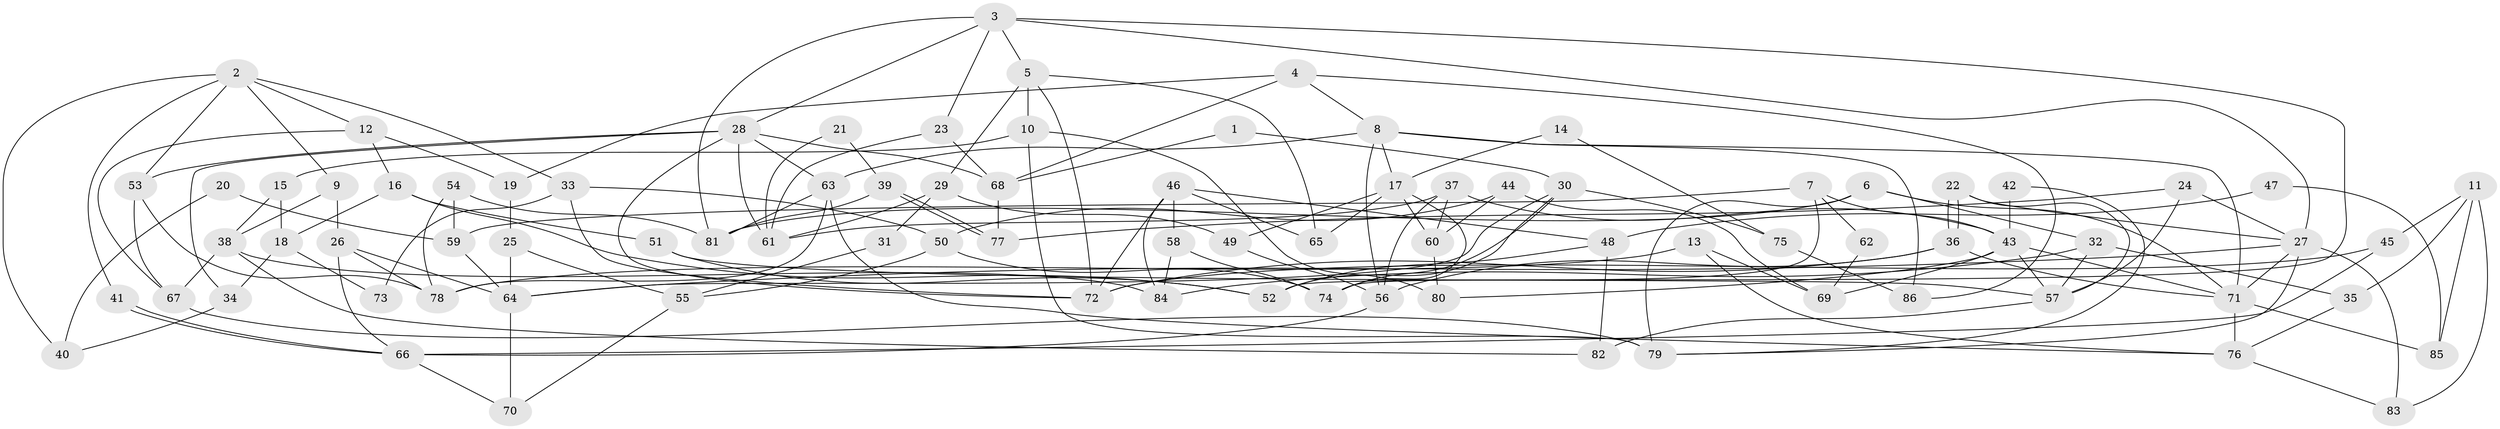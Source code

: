 // coarse degree distribution, {2: 0.08333333333333333, 6: 0.13333333333333333, 14: 0.016666666666666666, 4: 0.23333333333333334, 5: 0.21666666666666667, 3: 0.2, 8: 0.03333333333333333, 7: 0.05, 10: 0.03333333333333333}
// Generated by graph-tools (version 1.1) at 2025/18/03/04/25 18:18:56]
// undirected, 86 vertices, 172 edges
graph export_dot {
graph [start="1"]
  node [color=gray90,style=filled];
  1;
  2;
  3;
  4;
  5;
  6;
  7;
  8;
  9;
  10;
  11;
  12;
  13;
  14;
  15;
  16;
  17;
  18;
  19;
  20;
  21;
  22;
  23;
  24;
  25;
  26;
  27;
  28;
  29;
  30;
  31;
  32;
  33;
  34;
  35;
  36;
  37;
  38;
  39;
  40;
  41;
  42;
  43;
  44;
  45;
  46;
  47;
  48;
  49;
  50;
  51;
  52;
  53;
  54;
  55;
  56;
  57;
  58;
  59;
  60;
  61;
  62;
  63;
  64;
  65;
  66;
  67;
  68;
  69;
  70;
  71;
  72;
  73;
  74;
  75;
  76;
  77;
  78;
  79;
  80;
  81;
  82;
  83;
  84;
  85;
  86;
  1 -- 30;
  1 -- 68;
  2 -- 53;
  2 -- 33;
  2 -- 9;
  2 -- 12;
  2 -- 40;
  2 -- 41;
  3 -- 28;
  3 -- 81;
  3 -- 5;
  3 -- 23;
  3 -- 27;
  3 -- 52;
  4 -- 68;
  4 -- 8;
  4 -- 19;
  4 -- 86;
  5 -- 72;
  5 -- 10;
  5 -- 29;
  5 -- 65;
  6 -- 71;
  6 -- 79;
  6 -- 32;
  6 -- 81;
  7 -- 74;
  7 -- 43;
  7 -- 59;
  7 -- 62;
  8 -- 56;
  8 -- 63;
  8 -- 17;
  8 -- 71;
  8 -- 86;
  9 -- 26;
  9 -- 38;
  10 -- 79;
  10 -- 15;
  10 -- 80;
  11 -- 83;
  11 -- 35;
  11 -- 45;
  11 -- 85;
  12 -- 67;
  12 -- 16;
  12 -- 19;
  13 -- 76;
  13 -- 78;
  13 -- 69;
  14 -- 17;
  14 -- 75;
  15 -- 38;
  15 -- 18;
  16 -- 51;
  16 -- 18;
  16 -- 52;
  17 -- 65;
  17 -- 49;
  17 -- 60;
  17 -- 74;
  18 -- 34;
  18 -- 73;
  19 -- 25;
  20 -- 40;
  20 -- 59;
  21 -- 39;
  21 -- 61;
  22 -- 36;
  22 -- 36;
  22 -- 57;
  22 -- 27;
  23 -- 61;
  23 -- 68;
  24 -- 27;
  24 -- 77;
  24 -- 57;
  25 -- 64;
  25 -- 55;
  26 -- 66;
  26 -- 64;
  26 -- 78;
  27 -- 64;
  27 -- 71;
  27 -- 79;
  27 -- 83;
  28 -- 72;
  28 -- 61;
  28 -- 34;
  28 -- 53;
  28 -- 63;
  28 -- 68;
  29 -- 49;
  29 -- 31;
  29 -- 61;
  30 -- 52;
  30 -- 74;
  30 -- 64;
  30 -- 75;
  31 -- 55;
  32 -- 57;
  32 -- 35;
  32 -- 84;
  33 -- 72;
  33 -- 50;
  33 -- 73;
  34 -- 40;
  35 -- 76;
  36 -- 71;
  36 -- 56;
  36 -- 72;
  37 -- 56;
  37 -- 60;
  37 -- 43;
  37 -- 61;
  38 -- 84;
  38 -- 67;
  38 -- 82;
  39 -- 77;
  39 -- 77;
  39 -- 81;
  41 -- 66;
  41 -- 66;
  42 -- 43;
  42 -- 79;
  43 -- 71;
  43 -- 57;
  43 -- 69;
  43 -- 80;
  44 -- 69;
  44 -- 60;
  44 -- 50;
  45 -- 66;
  45 -- 72;
  46 -- 72;
  46 -- 48;
  46 -- 58;
  46 -- 65;
  46 -- 84;
  47 -- 85;
  47 -- 48;
  48 -- 82;
  48 -- 52;
  49 -- 56;
  50 -- 74;
  50 -- 55;
  51 -- 57;
  51 -- 52;
  53 -- 78;
  53 -- 67;
  54 -- 59;
  54 -- 78;
  54 -- 81;
  55 -- 70;
  56 -- 66;
  57 -- 82;
  58 -- 84;
  58 -- 74;
  59 -- 64;
  60 -- 80;
  62 -- 69;
  63 -- 81;
  63 -- 76;
  63 -- 78;
  64 -- 70;
  66 -- 70;
  67 -- 79;
  68 -- 77;
  71 -- 76;
  71 -- 85;
  75 -- 86;
  76 -- 83;
}
